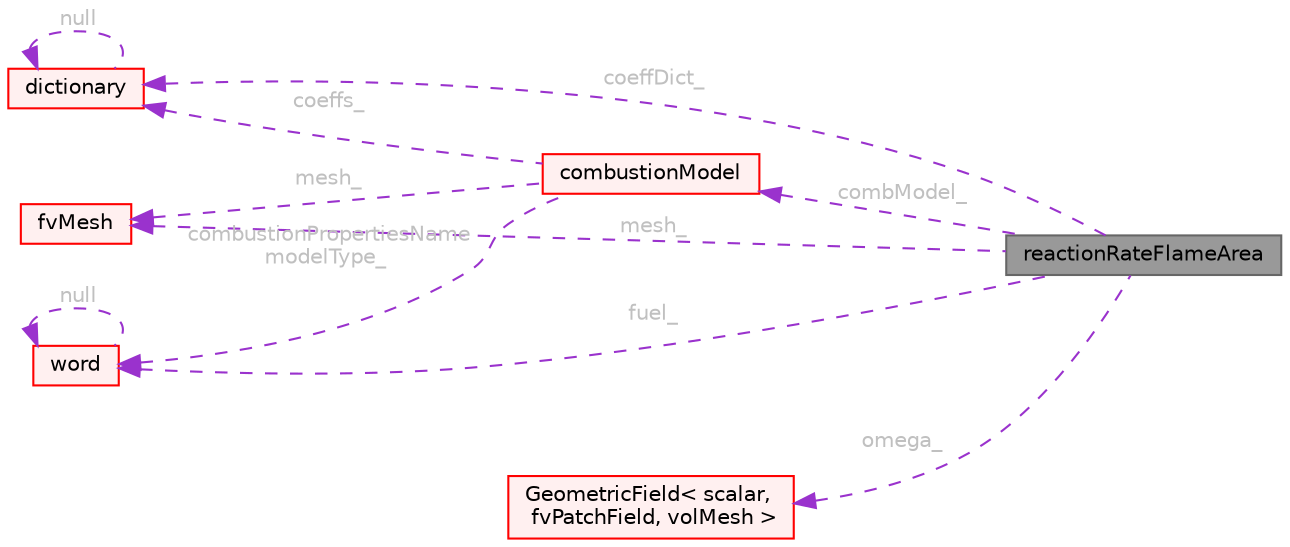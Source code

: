 digraph "reactionRateFlameArea"
{
 // LATEX_PDF_SIZE
  bgcolor="transparent";
  edge [fontname=Helvetica,fontsize=10,labelfontname=Helvetica,labelfontsize=10];
  node [fontname=Helvetica,fontsize=10,shape=box,height=0.2,width=0.4];
  rankdir="LR";
  Node1 [id="Node000001",label="reactionRateFlameArea",height=0.2,width=0.4,color="gray40", fillcolor="grey60", style="filled", fontcolor="black",tooltip="Abstract class for reaction rate per flame area unit."];
  Node2 -> Node1 [id="edge1_Node000001_Node000002",dir="back",color="darkorchid3",style="dashed",tooltip=" ",label=" coeffDict_",fontcolor="grey" ];
  Node2 [id="Node000002",label="dictionary",height=0.2,width=0.4,color="red", fillcolor="#FFF0F0", style="filled",URL="$classFoam_1_1dictionary.html",tooltip="A list of keyword definitions, which are a keyword followed by a number of values (eg,..."];
  Node2 -> Node2 [id="edge2_Node000002_Node000002",dir="back",color="darkorchid3",style="dashed",tooltip=" ",label=" null",fontcolor="grey" ];
  Node8 -> Node1 [id="edge3_Node000001_Node000008",dir="back",color="darkorchid3",style="dashed",tooltip=" ",label=" mesh_",fontcolor="grey" ];
  Node8 [id="Node000008",label="fvMesh",height=0.2,width=0.4,color="red", fillcolor="#FFF0F0", style="filled",URL="$classFoam_1_1fvMesh.html",tooltip="Mesh data needed to do the Finite Volume discretisation."];
  Node54 -> Node1 [id="edge4_Node000001_Node000054",dir="back",color="darkorchid3",style="dashed",tooltip=" ",label=" combModel_",fontcolor="grey" ];
  Node54 [id="Node000054",label="combustionModel",height=0.2,width=0.4,color="red", fillcolor="#FFF0F0", style="filled",URL="$classFoam_1_1combustionModel.html",tooltip="Base class for combustion models."];
  Node8 -> Node54 [id="edge5_Node000054_Node000008",dir="back",color="darkorchid3",style="dashed",tooltip=" ",label=" mesh_",fontcolor="grey" ];
  Node2 -> Node54 [id="edge6_Node000054_Node000002",dir="back",color="darkorchid3",style="dashed",tooltip=" ",label=" coeffs_",fontcolor="grey" ];
  Node20 -> Node54 [id="edge7_Node000054_Node000020",dir="back",color="darkorchid3",style="dashed",tooltip=" ",label=" combustionPropertiesName\nmodelType_",fontcolor="grey" ];
  Node20 [id="Node000020",label="word",height=0.2,width=0.4,color="red", fillcolor="#FFF0F0", style="filled",URL="$classFoam_1_1word.html",tooltip="A class for handling words, derived from Foam::string."];
  Node20 -> Node20 [id="edge8_Node000020_Node000020",dir="back",color="darkorchid3",style="dashed",tooltip=" ",label=" null",fontcolor="grey" ];
  Node20 -> Node1 [id="edge9_Node000001_Node000020",dir="back",color="darkorchid3",style="dashed",tooltip=" ",label=" fuel_",fontcolor="grey" ];
  Node77 -> Node1 [id="edge10_Node000001_Node000077",dir="back",color="darkorchid3",style="dashed",tooltip=" ",label=" omega_",fontcolor="grey" ];
  Node77 [id="Node000077",label="GeometricField\< scalar,\l fvPatchField, volMesh \>",height=0.2,width=0.4,color="red", fillcolor="#FFF0F0", style="filled",URL="$classFoam_1_1GeometricField.html",tooltip=" "];
}
